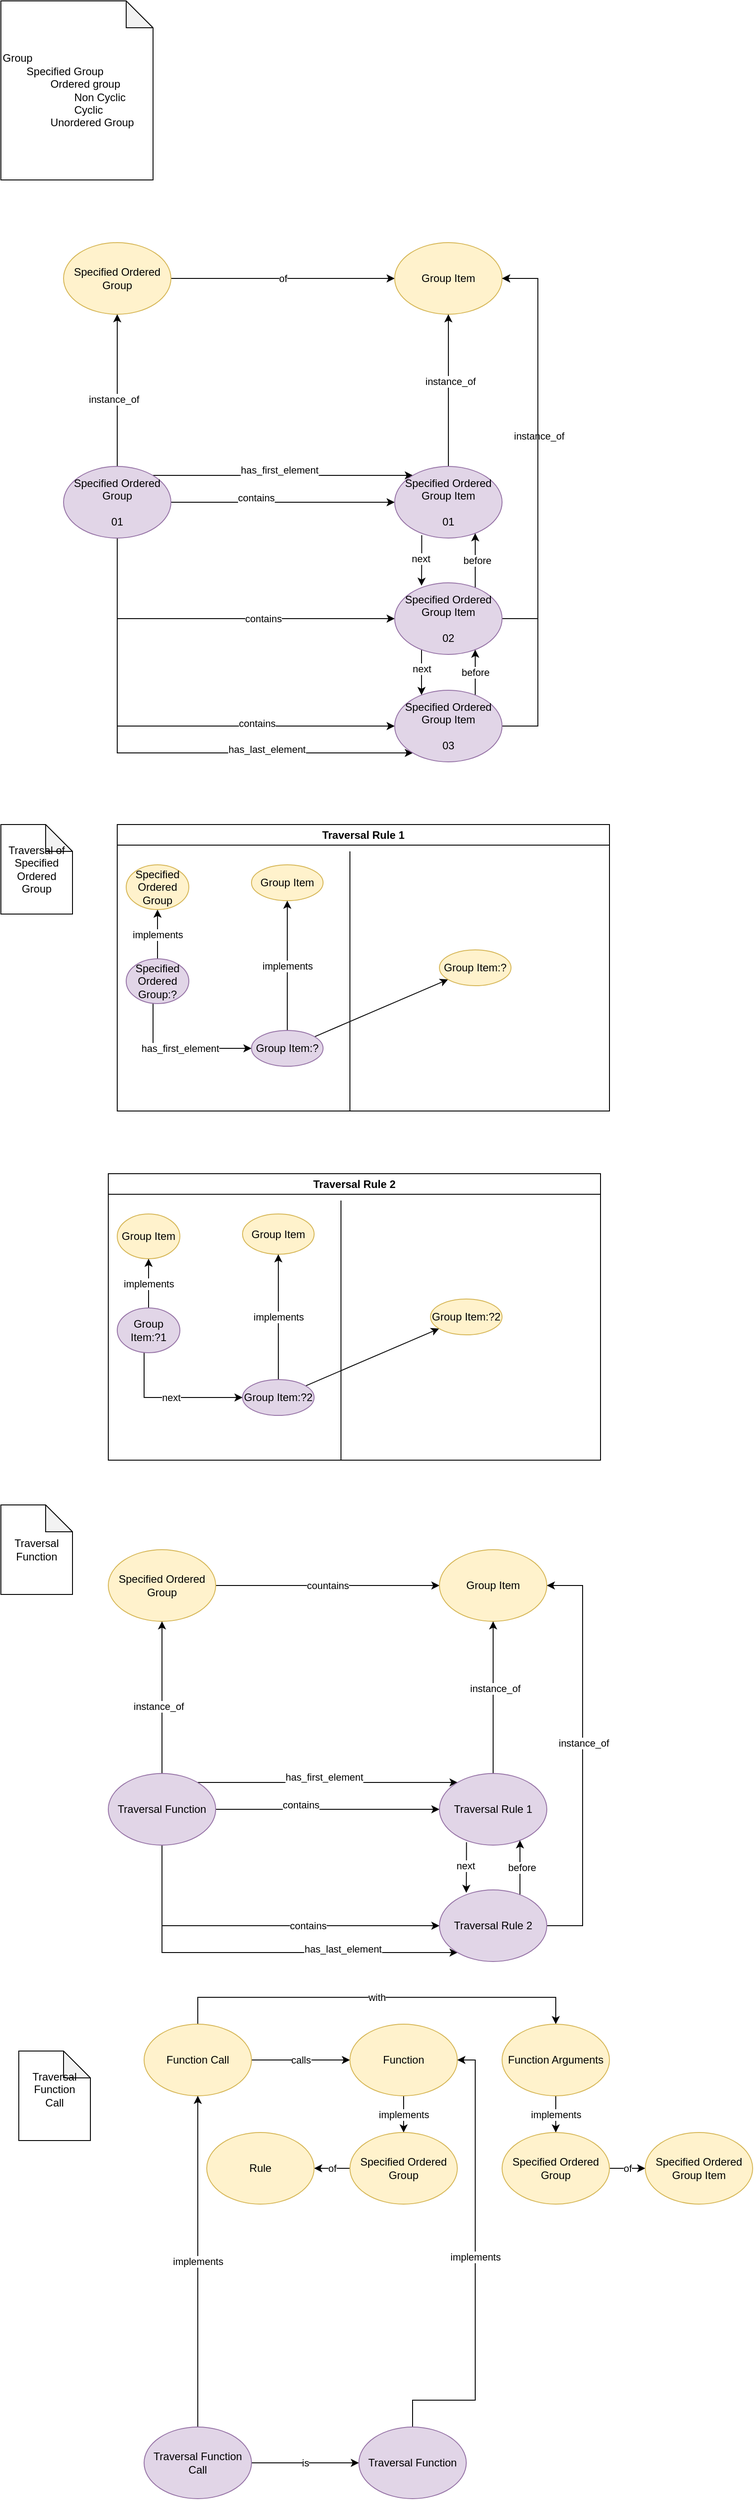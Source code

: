 <mxfile version="24.1.0" type="device">
  <diagram name="Page-1" id="QDoQ7qfWk_MxZgzr1TOT">
    <mxGraphModel dx="875" dy="524" grid="1" gridSize="10" guides="1" tooltips="1" connect="1" arrows="1" fold="1" page="1" pageScale="1" pageWidth="850" pageHeight="1100" math="0" shadow="0">
      <root>
        <mxCell id="0" />
        <mxCell id="1" parent="0" />
        <mxCell id="piL9ZrU1X9L6YbfZWIU2-4" value="of" style="rounded=0;orthogonalLoop=1;jettySize=auto;html=1;" edge="1" parent="1" source="piL9ZrU1X9L6YbfZWIU2-1" target="piL9ZrU1X9L6YbfZWIU2-3">
          <mxGeometry relative="1" as="geometry" />
        </mxCell>
        <mxCell id="piL9ZrU1X9L6YbfZWIU2-1" value="Specified Ordered Group" style="ellipse;whiteSpace=wrap;html=1;fillColor=#fff2cc;strokeColor=#d6b656;" vertex="1" parent="1">
          <mxGeometry x="100" y="290" width="120" height="80" as="geometry" />
        </mxCell>
        <mxCell id="piL9ZrU1X9L6YbfZWIU2-2" value="Group&lt;div&gt;&lt;span style=&quot;white-space: pre;&quot;&gt;&#x9;&lt;/span&gt;Specified Group&lt;br&gt;&lt;/div&gt;&lt;div&gt;&lt;span style=&quot;white-space: pre;&quot;&gt;&lt;span style=&quot;white-space: pre;&quot;&gt;&#x9;&lt;/span&gt;&#x9;&lt;/span&gt;Ordered group&lt;br&gt;&lt;/div&gt;&lt;div&gt;&lt;span style=&quot;white-space: pre;&quot;&gt;&#x9;&lt;/span&gt;&lt;span style=&quot;white-space: pre;&quot;&gt;&#x9;&lt;/span&gt;&lt;span style=&quot;white-space: pre;&quot;&gt;&#x9;&lt;/span&gt;Non Cyclic&lt;br&gt;&lt;/div&gt;&lt;div&gt;&lt;span style=&quot;white-space: pre;&quot;&gt;&#x9;&lt;/span&gt;&lt;span style=&quot;white-space: pre;&quot;&gt;&#x9;&lt;/span&gt;&lt;span style=&quot;white-space: pre;&quot;&gt;&#x9;&lt;/span&gt;Cyclic&lt;br&gt;&lt;/div&gt;&lt;div&gt;&lt;span style=&quot;white-space: pre;&quot;&gt;&#x9;&lt;/span&gt;&lt;span style=&quot;white-space: pre;&quot;&gt;&#x9;&lt;/span&gt;Unordered Group&lt;br&gt;&lt;/div&gt;" style="shape=note;whiteSpace=wrap;html=1;backgroundOutline=1;darkOpacity=0.05;align=left;" vertex="1" parent="1">
          <mxGeometry x="30" y="20" width="170" height="200" as="geometry" />
        </mxCell>
        <mxCell id="piL9ZrU1X9L6YbfZWIU2-3" value="Group Item" style="ellipse;whiteSpace=wrap;html=1;fillColor=#fff2cc;strokeColor=#d6b656;" vertex="1" parent="1">
          <mxGeometry x="470" y="290" width="120" height="80" as="geometry" />
        </mxCell>
        <mxCell id="piL9ZrU1X9L6YbfZWIU2-8" style="edgeStyle=orthogonalEdgeStyle;rounded=0;orthogonalLoop=1;jettySize=auto;html=1;" edge="1" parent="1" source="piL9ZrU1X9L6YbfZWIU2-7" target="piL9ZrU1X9L6YbfZWIU2-1">
          <mxGeometry relative="1" as="geometry" />
        </mxCell>
        <mxCell id="piL9ZrU1X9L6YbfZWIU2-9" value="instance_of" style="edgeLabel;html=1;align=center;verticalAlign=middle;resizable=0;points=[];" vertex="1" connectable="0" parent="piL9ZrU1X9L6YbfZWIU2-8">
          <mxGeometry x="-0.12" y="4" relative="1" as="geometry">
            <mxPoint as="offset" />
          </mxGeometry>
        </mxCell>
        <mxCell id="piL9ZrU1X9L6YbfZWIU2-11" value="" style="edgeStyle=orthogonalEdgeStyle;rounded=0;orthogonalLoop=1;jettySize=auto;html=1;" edge="1" parent="1" source="piL9ZrU1X9L6YbfZWIU2-7" target="piL9ZrU1X9L6YbfZWIU2-10">
          <mxGeometry relative="1" as="geometry" />
        </mxCell>
        <mxCell id="piL9ZrU1X9L6YbfZWIU2-12" value="contains" style="edgeLabel;html=1;align=center;verticalAlign=middle;resizable=0;points=[];" vertex="1" connectable="0" parent="piL9ZrU1X9L6YbfZWIU2-11">
          <mxGeometry x="-0.244" y="5" relative="1" as="geometry">
            <mxPoint as="offset" />
          </mxGeometry>
        </mxCell>
        <mxCell id="piL9ZrU1X9L6YbfZWIU2-17" style="edgeStyle=orthogonalEdgeStyle;rounded=0;orthogonalLoop=1;jettySize=auto;html=1;" edge="1" parent="1" source="piL9ZrU1X9L6YbfZWIU2-7" target="piL9ZrU1X9L6YbfZWIU2-15">
          <mxGeometry relative="1" as="geometry">
            <Array as="points">
              <mxPoint x="160" y="710" />
            </Array>
          </mxGeometry>
        </mxCell>
        <mxCell id="piL9ZrU1X9L6YbfZWIU2-18" value="contains" style="edgeLabel;html=1;align=center;verticalAlign=middle;resizable=0;points=[];" vertex="1" connectable="0" parent="piL9ZrU1X9L6YbfZWIU2-17">
          <mxGeometry x="0.264" relative="1" as="geometry">
            <mxPoint as="offset" />
          </mxGeometry>
        </mxCell>
        <mxCell id="piL9ZrU1X9L6YbfZWIU2-19" style="edgeStyle=orthogonalEdgeStyle;rounded=0;orthogonalLoop=1;jettySize=auto;html=1;" edge="1" parent="1" source="piL9ZrU1X9L6YbfZWIU2-7" target="piL9ZrU1X9L6YbfZWIU2-16">
          <mxGeometry relative="1" as="geometry">
            <Array as="points">
              <mxPoint x="160" y="830" />
            </Array>
          </mxGeometry>
        </mxCell>
        <mxCell id="piL9ZrU1X9L6YbfZWIU2-20" value="contains" style="edgeLabel;html=1;align=center;verticalAlign=middle;resizable=0;points=[];" vertex="1" connectable="0" parent="piL9ZrU1X9L6YbfZWIU2-19">
          <mxGeometry x="0.407" y="3" relative="1" as="geometry">
            <mxPoint as="offset" />
          </mxGeometry>
        </mxCell>
        <mxCell id="piL9ZrU1X9L6YbfZWIU2-24" style="edgeStyle=orthogonalEdgeStyle;rounded=0;orthogonalLoop=1;jettySize=auto;html=1;" edge="1" parent="1" source="piL9ZrU1X9L6YbfZWIU2-7" target="piL9ZrU1X9L6YbfZWIU2-10">
          <mxGeometry relative="1" as="geometry">
            <Array as="points">
              <mxPoint x="340" y="550" />
              <mxPoint x="340" y="550" />
            </Array>
          </mxGeometry>
        </mxCell>
        <mxCell id="piL9ZrU1X9L6YbfZWIU2-25" value="has_first_element" style="edgeLabel;html=1;align=center;verticalAlign=middle;resizable=0;points=[];" vertex="1" connectable="0" parent="piL9ZrU1X9L6YbfZWIU2-24">
          <mxGeometry x="-0.029" y="6" relative="1" as="geometry">
            <mxPoint as="offset" />
          </mxGeometry>
        </mxCell>
        <mxCell id="piL9ZrU1X9L6YbfZWIU2-27" style="edgeStyle=orthogonalEdgeStyle;rounded=0;orthogonalLoop=1;jettySize=auto;html=1;" edge="1" parent="1" source="piL9ZrU1X9L6YbfZWIU2-7" target="piL9ZrU1X9L6YbfZWIU2-16">
          <mxGeometry relative="1" as="geometry">
            <Array as="points">
              <mxPoint x="160" y="860" />
            </Array>
          </mxGeometry>
        </mxCell>
        <mxCell id="piL9ZrU1X9L6YbfZWIU2-28" value="has_last_element" style="edgeLabel;html=1;align=center;verticalAlign=middle;resizable=0;points=[];" vertex="1" connectable="0" parent="piL9ZrU1X9L6YbfZWIU2-27">
          <mxGeometry x="0.427" y="4" relative="1" as="geometry">
            <mxPoint as="offset" />
          </mxGeometry>
        </mxCell>
        <mxCell id="piL9ZrU1X9L6YbfZWIU2-7" value="Specified Ordered Group&lt;div&gt;&lt;br&gt;&lt;/div&gt;&lt;div&gt;01&lt;/div&gt;" style="ellipse;whiteSpace=wrap;html=1;fillColor=#e1d5e7;strokeColor=#9673a6;" vertex="1" parent="1">
          <mxGeometry x="100" y="540" width="120" height="80" as="geometry" />
        </mxCell>
        <mxCell id="piL9ZrU1X9L6YbfZWIU2-13" style="edgeStyle=orthogonalEdgeStyle;rounded=0;orthogonalLoop=1;jettySize=auto;html=1;" edge="1" parent="1" source="piL9ZrU1X9L6YbfZWIU2-10" target="piL9ZrU1X9L6YbfZWIU2-3">
          <mxGeometry relative="1" as="geometry" />
        </mxCell>
        <mxCell id="piL9ZrU1X9L6YbfZWIU2-14" value="instance_of" style="edgeLabel;html=1;align=center;verticalAlign=middle;resizable=0;points=[];" vertex="1" connectable="0" parent="piL9ZrU1X9L6YbfZWIU2-13">
          <mxGeometry x="0.115" y="-2" relative="1" as="geometry">
            <mxPoint as="offset" />
          </mxGeometry>
        </mxCell>
        <mxCell id="piL9ZrU1X9L6YbfZWIU2-29" style="edgeStyle=orthogonalEdgeStyle;rounded=0;orthogonalLoop=1;jettySize=auto;html=1;exitX=0.252;exitY=0.96;exitDx=0;exitDy=0;exitPerimeter=0;entryX=0.25;entryY=0.041;entryDx=0;entryDy=0;entryPerimeter=0;" edge="1" parent="1" source="piL9ZrU1X9L6YbfZWIU2-10" target="piL9ZrU1X9L6YbfZWIU2-15">
          <mxGeometry relative="1" as="geometry">
            <Array as="points" />
          </mxGeometry>
        </mxCell>
        <mxCell id="piL9ZrU1X9L6YbfZWIU2-30" value="next" style="edgeLabel;html=1;align=center;verticalAlign=middle;resizable=0;points=[];" vertex="1" connectable="0" parent="piL9ZrU1X9L6YbfZWIU2-29">
          <mxGeometry x="-0.075" y="-1" relative="1" as="geometry">
            <mxPoint as="offset" />
          </mxGeometry>
        </mxCell>
        <mxCell id="piL9ZrU1X9L6YbfZWIU2-10" value="Specified Ordered Group Item&lt;div&gt;&lt;br&gt;&lt;/div&gt;&lt;div&gt;01&lt;/div&gt;" style="ellipse;whiteSpace=wrap;html=1;fillColor=#e1d5e7;strokeColor=#9673a6;" vertex="1" parent="1">
          <mxGeometry x="470" y="540" width="120" height="80" as="geometry" />
        </mxCell>
        <mxCell id="piL9ZrU1X9L6YbfZWIU2-21" style="edgeStyle=orthogonalEdgeStyle;rounded=0;orthogonalLoop=1;jettySize=auto;html=1;" edge="1" parent="1" source="piL9ZrU1X9L6YbfZWIU2-15" target="piL9ZrU1X9L6YbfZWIU2-3">
          <mxGeometry relative="1" as="geometry">
            <Array as="points">
              <mxPoint x="630" y="710" />
              <mxPoint x="630" y="330" />
            </Array>
          </mxGeometry>
        </mxCell>
        <mxCell id="piL9ZrU1X9L6YbfZWIU2-22" value="instance_of" style="edgeLabel;html=1;align=center;verticalAlign=middle;resizable=0;points=[];" vertex="1" connectable="0" parent="piL9ZrU1X9L6YbfZWIU2-21">
          <mxGeometry x="0.061" y="-1" relative="1" as="geometry">
            <mxPoint as="offset" />
          </mxGeometry>
        </mxCell>
        <mxCell id="piL9ZrU1X9L6YbfZWIU2-31" style="edgeStyle=orthogonalEdgeStyle;rounded=0;orthogonalLoop=1;jettySize=auto;html=1;" edge="1" parent="1" source="piL9ZrU1X9L6YbfZWIU2-15" target="piL9ZrU1X9L6YbfZWIU2-10">
          <mxGeometry relative="1" as="geometry">
            <Array as="points">
              <mxPoint x="560" y="640" />
              <mxPoint x="560" y="640" />
            </Array>
          </mxGeometry>
        </mxCell>
        <mxCell id="piL9ZrU1X9L6YbfZWIU2-32" value="before" style="edgeLabel;html=1;align=center;verticalAlign=middle;resizable=0;points=[];" vertex="1" connectable="0" parent="piL9ZrU1X9L6YbfZWIU2-31">
          <mxGeometry x="0.013" y="-2" relative="1" as="geometry">
            <mxPoint as="offset" />
          </mxGeometry>
        </mxCell>
        <mxCell id="piL9ZrU1X9L6YbfZWIU2-33" style="edgeStyle=orthogonalEdgeStyle;rounded=0;orthogonalLoop=1;jettySize=auto;html=1;" edge="1" parent="1" source="piL9ZrU1X9L6YbfZWIU2-15" target="piL9ZrU1X9L6YbfZWIU2-16">
          <mxGeometry relative="1" as="geometry">
            <Array as="points">
              <mxPoint x="500" y="770" />
              <mxPoint x="500" y="770" />
            </Array>
          </mxGeometry>
        </mxCell>
        <mxCell id="piL9ZrU1X9L6YbfZWIU2-34" value="next" style="edgeLabel;html=1;align=center;verticalAlign=middle;resizable=0;points=[];" vertex="1" connectable="0" parent="piL9ZrU1X9L6YbfZWIU2-33">
          <mxGeometry x="-0.158" relative="1" as="geometry">
            <mxPoint as="offset" />
          </mxGeometry>
        </mxCell>
        <mxCell id="piL9ZrU1X9L6YbfZWIU2-15" value="Specified Ordered Group Item&lt;div&gt;&lt;br&gt;&lt;/div&gt;&lt;div&gt;02&lt;/div&gt;" style="ellipse;whiteSpace=wrap;html=1;fillColor=#e1d5e7;strokeColor=#9673a6;" vertex="1" parent="1">
          <mxGeometry x="470" y="670" width="120" height="80" as="geometry" />
        </mxCell>
        <mxCell id="piL9ZrU1X9L6YbfZWIU2-23" style="edgeStyle=orthogonalEdgeStyle;rounded=0;orthogonalLoop=1;jettySize=auto;html=1;" edge="1" parent="1" source="piL9ZrU1X9L6YbfZWIU2-16" target="piL9ZrU1X9L6YbfZWIU2-3">
          <mxGeometry relative="1" as="geometry">
            <Array as="points">
              <mxPoint x="630" y="830" />
              <mxPoint x="630" y="330" />
            </Array>
          </mxGeometry>
        </mxCell>
        <mxCell id="piL9ZrU1X9L6YbfZWIU2-35" value="before" style="edgeStyle=orthogonalEdgeStyle;rounded=0;orthogonalLoop=1;jettySize=auto;html=1;" edge="1" parent="1" source="piL9ZrU1X9L6YbfZWIU2-16" target="piL9ZrU1X9L6YbfZWIU2-15">
          <mxGeometry relative="1" as="geometry">
            <Array as="points">
              <mxPoint x="560" y="770" />
              <mxPoint x="560" y="770" />
            </Array>
          </mxGeometry>
        </mxCell>
        <mxCell id="piL9ZrU1X9L6YbfZWIU2-16" value="Specified Ordered Group Item&lt;div&gt;&lt;br&gt;&lt;/div&gt;&lt;div&gt;03&lt;/div&gt;" style="ellipse;whiteSpace=wrap;html=1;fillColor=#e1d5e7;strokeColor=#9673a6;" vertex="1" parent="1">
          <mxGeometry x="470" y="790" width="120" height="80" as="geometry" />
        </mxCell>
        <mxCell id="piL9ZrU1X9L6YbfZWIU2-36" value="Traversal of Specified Ordered Group" style="shape=note;whiteSpace=wrap;html=1;backgroundOutline=1;darkOpacity=0.05;" vertex="1" parent="1">
          <mxGeometry x="30" y="940" width="80" height="100" as="geometry" />
        </mxCell>
        <mxCell id="piL9ZrU1X9L6YbfZWIU2-37" value="Traversal Rule 1" style="swimlane;whiteSpace=wrap;html=1;" vertex="1" parent="1">
          <mxGeometry x="160" y="940" width="550" height="320" as="geometry" />
        </mxCell>
        <mxCell id="piL9ZrU1X9L6YbfZWIU2-39" value="Specified Ordered Group" style="ellipse;whiteSpace=wrap;html=1;fillColor=#fff2cc;strokeColor=#d6b656;" vertex="1" parent="piL9ZrU1X9L6YbfZWIU2-37">
          <mxGeometry x="10" y="45" width="70" height="50" as="geometry" />
        </mxCell>
        <mxCell id="piL9ZrU1X9L6YbfZWIU2-40" value="Group Item" style="ellipse;whiteSpace=wrap;html=1;fillColor=#fff2cc;strokeColor=#d6b656;" vertex="1" parent="piL9ZrU1X9L6YbfZWIU2-37">
          <mxGeometry x="150" y="45" width="80" height="40" as="geometry" />
        </mxCell>
        <mxCell id="piL9ZrU1X9L6YbfZWIU2-42" value="has_first_element" style="edgeStyle=orthogonalEdgeStyle;rounded=0;orthogonalLoop=1;jettySize=auto;html=1;" edge="1" parent="piL9ZrU1X9L6YbfZWIU2-37" source="piL9ZrU1X9L6YbfZWIU2-43" target="piL9ZrU1X9L6YbfZWIU2-44">
          <mxGeometry relative="1" as="geometry">
            <Array as="points">
              <mxPoint x="40" y="250" />
            </Array>
          </mxGeometry>
        </mxCell>
        <mxCell id="piL9ZrU1X9L6YbfZWIU2-47" value="implements" style="edgeStyle=orthogonalEdgeStyle;rounded=0;orthogonalLoop=1;jettySize=auto;html=1;" edge="1" parent="piL9ZrU1X9L6YbfZWIU2-37" source="piL9ZrU1X9L6YbfZWIU2-43" target="piL9ZrU1X9L6YbfZWIU2-39">
          <mxGeometry relative="1" as="geometry" />
        </mxCell>
        <mxCell id="piL9ZrU1X9L6YbfZWIU2-43" value="Specified Ordered Group:?" style="ellipse;whiteSpace=wrap;html=1;fillColor=#e1d5e7;strokeColor=#9673a6;" vertex="1" parent="piL9ZrU1X9L6YbfZWIU2-37">
          <mxGeometry x="10" y="150" width="70" height="50" as="geometry" />
        </mxCell>
        <mxCell id="piL9ZrU1X9L6YbfZWIU2-48" value="implements" style="edgeStyle=orthogonalEdgeStyle;rounded=0;orthogonalLoop=1;jettySize=auto;html=1;" edge="1" parent="piL9ZrU1X9L6YbfZWIU2-37" source="piL9ZrU1X9L6YbfZWIU2-44" target="piL9ZrU1X9L6YbfZWIU2-40">
          <mxGeometry relative="1" as="geometry" />
        </mxCell>
        <mxCell id="piL9ZrU1X9L6YbfZWIU2-51" style="rounded=0;orthogonalLoop=1;jettySize=auto;html=1;" edge="1" parent="piL9ZrU1X9L6YbfZWIU2-37" source="piL9ZrU1X9L6YbfZWIU2-44" target="piL9ZrU1X9L6YbfZWIU2-50">
          <mxGeometry relative="1" as="geometry" />
        </mxCell>
        <mxCell id="piL9ZrU1X9L6YbfZWIU2-44" value="Group Item:?" style="ellipse;whiteSpace=wrap;html=1;fillColor=#e1d5e7;strokeColor=#9673a6;" vertex="1" parent="piL9ZrU1X9L6YbfZWIU2-37">
          <mxGeometry x="150" y="230" width="80" height="40" as="geometry" />
        </mxCell>
        <mxCell id="piL9ZrU1X9L6YbfZWIU2-50" value="Group Item:?" style="ellipse;whiteSpace=wrap;html=1;fillColor=#fff2cc;strokeColor=#d6b656;" vertex="1" parent="piL9ZrU1X9L6YbfZWIU2-37">
          <mxGeometry x="360" y="140" width="80" height="40" as="geometry" />
        </mxCell>
        <mxCell id="piL9ZrU1X9L6YbfZWIU2-49" value="" style="endArrow=none;html=1;rounded=0;" edge="1" parent="1">
          <mxGeometry width="50" height="50" relative="1" as="geometry">
            <mxPoint x="420" y="1260" as="sourcePoint" />
            <mxPoint x="420" y="970" as="targetPoint" />
          </mxGeometry>
        </mxCell>
        <mxCell id="piL9ZrU1X9L6YbfZWIU2-52" value="Traversal Rule 2" style="swimlane;whiteSpace=wrap;html=1;" vertex="1" parent="1">
          <mxGeometry x="150" y="1330" width="550" height="320" as="geometry" />
        </mxCell>
        <mxCell id="piL9ZrU1X9L6YbfZWIU2-53" value="Group Item" style="ellipse;whiteSpace=wrap;html=1;fillColor=#fff2cc;strokeColor=#d6b656;" vertex="1" parent="piL9ZrU1X9L6YbfZWIU2-52">
          <mxGeometry x="10" y="45" width="70" height="50" as="geometry" />
        </mxCell>
        <mxCell id="piL9ZrU1X9L6YbfZWIU2-54" value="Group Item" style="ellipse;whiteSpace=wrap;html=1;fillColor=#fff2cc;strokeColor=#d6b656;" vertex="1" parent="piL9ZrU1X9L6YbfZWIU2-52">
          <mxGeometry x="150" y="45" width="80" height="45" as="geometry" />
        </mxCell>
        <mxCell id="piL9ZrU1X9L6YbfZWIU2-55" value="next" style="edgeStyle=orthogonalEdgeStyle;rounded=0;orthogonalLoop=1;jettySize=auto;html=1;" edge="1" parent="piL9ZrU1X9L6YbfZWIU2-52" source="piL9ZrU1X9L6YbfZWIU2-57" target="piL9ZrU1X9L6YbfZWIU2-60">
          <mxGeometry relative="1" as="geometry">
            <Array as="points">
              <mxPoint x="40" y="250" />
            </Array>
          </mxGeometry>
        </mxCell>
        <mxCell id="piL9ZrU1X9L6YbfZWIU2-56" value="implements" style="edgeStyle=orthogonalEdgeStyle;rounded=0;orthogonalLoop=1;jettySize=auto;html=1;" edge="1" parent="piL9ZrU1X9L6YbfZWIU2-52" source="piL9ZrU1X9L6YbfZWIU2-57" target="piL9ZrU1X9L6YbfZWIU2-53">
          <mxGeometry relative="1" as="geometry" />
        </mxCell>
        <mxCell id="piL9ZrU1X9L6YbfZWIU2-57" value="Group Item:?1" style="ellipse;whiteSpace=wrap;html=1;fillColor=#e1d5e7;strokeColor=#9673a6;" vertex="1" parent="piL9ZrU1X9L6YbfZWIU2-52">
          <mxGeometry x="10" y="150" width="70" height="50" as="geometry" />
        </mxCell>
        <mxCell id="piL9ZrU1X9L6YbfZWIU2-58" value="implements" style="edgeStyle=orthogonalEdgeStyle;rounded=0;orthogonalLoop=1;jettySize=auto;html=1;" edge="1" parent="piL9ZrU1X9L6YbfZWIU2-52" source="piL9ZrU1X9L6YbfZWIU2-60" target="piL9ZrU1X9L6YbfZWIU2-54">
          <mxGeometry relative="1" as="geometry" />
        </mxCell>
        <mxCell id="piL9ZrU1X9L6YbfZWIU2-59" style="rounded=0;orthogonalLoop=1;jettySize=auto;html=1;" edge="1" parent="piL9ZrU1X9L6YbfZWIU2-52" source="piL9ZrU1X9L6YbfZWIU2-60" target="piL9ZrU1X9L6YbfZWIU2-61">
          <mxGeometry relative="1" as="geometry" />
        </mxCell>
        <mxCell id="piL9ZrU1X9L6YbfZWIU2-60" value="Group Item:?2" style="ellipse;whiteSpace=wrap;html=1;fillColor=#e1d5e7;strokeColor=#9673a6;" vertex="1" parent="piL9ZrU1X9L6YbfZWIU2-52">
          <mxGeometry x="150" y="230" width="80" height="40" as="geometry" />
        </mxCell>
        <mxCell id="piL9ZrU1X9L6YbfZWIU2-61" value="Group Item:?2" style="ellipse;whiteSpace=wrap;html=1;fillColor=#fff2cc;strokeColor=#d6b656;" vertex="1" parent="piL9ZrU1X9L6YbfZWIU2-52">
          <mxGeometry x="360" y="140" width="80" height="40" as="geometry" />
        </mxCell>
        <mxCell id="piL9ZrU1X9L6YbfZWIU2-62" value="" style="endArrow=none;html=1;rounded=0;" edge="1" parent="1">
          <mxGeometry width="50" height="50" relative="1" as="geometry">
            <mxPoint x="410" y="1650" as="sourcePoint" />
            <mxPoint x="410" y="1360" as="targetPoint" />
          </mxGeometry>
        </mxCell>
        <mxCell id="piL9ZrU1X9L6YbfZWIU2-64" value="Traversal Function" style="shape=note;whiteSpace=wrap;html=1;backgroundOutline=1;darkOpacity=0.05;" vertex="1" parent="1">
          <mxGeometry x="30" y="1700" width="80" height="100" as="geometry" />
        </mxCell>
        <mxCell id="piL9ZrU1X9L6YbfZWIU2-67" value="countains" style="rounded=0;orthogonalLoop=1;jettySize=auto;html=1;" edge="1" parent="1" source="piL9ZrU1X9L6YbfZWIU2-68" target="piL9ZrU1X9L6YbfZWIU2-69">
          <mxGeometry relative="1" as="geometry" />
        </mxCell>
        <mxCell id="piL9ZrU1X9L6YbfZWIU2-68" value="Specified Ordered Group" style="ellipse;whiteSpace=wrap;html=1;fillColor=#fff2cc;strokeColor=#d6b656;" vertex="1" parent="1">
          <mxGeometry x="150" y="1750" width="120" height="80" as="geometry" />
        </mxCell>
        <mxCell id="piL9ZrU1X9L6YbfZWIU2-69" value="Group Item" style="ellipse;whiteSpace=wrap;html=1;fillColor=#fff2cc;strokeColor=#d6b656;" vertex="1" parent="1">
          <mxGeometry x="520" y="1750" width="120" height="80" as="geometry" />
        </mxCell>
        <mxCell id="piL9ZrU1X9L6YbfZWIU2-70" style="edgeStyle=orthogonalEdgeStyle;rounded=0;orthogonalLoop=1;jettySize=auto;html=1;" edge="1" parent="1" source="piL9ZrU1X9L6YbfZWIU2-82" target="piL9ZrU1X9L6YbfZWIU2-68">
          <mxGeometry relative="1" as="geometry" />
        </mxCell>
        <mxCell id="piL9ZrU1X9L6YbfZWIU2-71" value="instance_of" style="edgeLabel;html=1;align=center;verticalAlign=middle;resizable=0;points=[];" vertex="1" connectable="0" parent="piL9ZrU1X9L6YbfZWIU2-70">
          <mxGeometry x="-0.12" y="4" relative="1" as="geometry">
            <mxPoint as="offset" />
          </mxGeometry>
        </mxCell>
        <mxCell id="piL9ZrU1X9L6YbfZWIU2-72" value="" style="edgeStyle=orthogonalEdgeStyle;rounded=0;orthogonalLoop=1;jettySize=auto;html=1;" edge="1" parent="1" source="piL9ZrU1X9L6YbfZWIU2-82" target="piL9ZrU1X9L6YbfZWIU2-87">
          <mxGeometry relative="1" as="geometry" />
        </mxCell>
        <mxCell id="piL9ZrU1X9L6YbfZWIU2-73" value="contains" style="edgeLabel;html=1;align=center;verticalAlign=middle;resizable=0;points=[];" vertex="1" connectable="0" parent="piL9ZrU1X9L6YbfZWIU2-72">
          <mxGeometry x="-0.244" y="5" relative="1" as="geometry">
            <mxPoint as="offset" />
          </mxGeometry>
        </mxCell>
        <mxCell id="piL9ZrU1X9L6YbfZWIU2-74" style="edgeStyle=orthogonalEdgeStyle;rounded=0;orthogonalLoop=1;jettySize=auto;html=1;" edge="1" parent="1" source="piL9ZrU1X9L6YbfZWIU2-82" target="piL9ZrU1X9L6YbfZWIU2-94">
          <mxGeometry relative="1" as="geometry">
            <Array as="points">
              <mxPoint x="210" y="2170" />
            </Array>
          </mxGeometry>
        </mxCell>
        <mxCell id="piL9ZrU1X9L6YbfZWIU2-75" value="contains" style="edgeLabel;html=1;align=center;verticalAlign=middle;resizable=0;points=[];" vertex="1" connectable="0" parent="piL9ZrU1X9L6YbfZWIU2-74">
          <mxGeometry x="0.264" relative="1" as="geometry">
            <mxPoint as="offset" />
          </mxGeometry>
        </mxCell>
        <mxCell id="piL9ZrU1X9L6YbfZWIU2-78" style="edgeStyle=orthogonalEdgeStyle;rounded=0;orthogonalLoop=1;jettySize=auto;html=1;" edge="1" parent="1" source="piL9ZrU1X9L6YbfZWIU2-82" target="piL9ZrU1X9L6YbfZWIU2-87">
          <mxGeometry relative="1" as="geometry">
            <Array as="points">
              <mxPoint x="390" y="2010" />
              <mxPoint x="390" y="2010" />
            </Array>
          </mxGeometry>
        </mxCell>
        <mxCell id="piL9ZrU1X9L6YbfZWIU2-79" value="has_first_element" style="edgeLabel;html=1;align=center;verticalAlign=middle;resizable=0;points=[];" vertex="1" connectable="0" parent="piL9ZrU1X9L6YbfZWIU2-78">
          <mxGeometry x="-0.029" y="6" relative="1" as="geometry">
            <mxPoint as="offset" />
          </mxGeometry>
        </mxCell>
        <mxCell id="piL9ZrU1X9L6YbfZWIU2-80" style="edgeStyle=orthogonalEdgeStyle;rounded=0;orthogonalLoop=1;jettySize=auto;html=1;" edge="1" parent="1" source="piL9ZrU1X9L6YbfZWIU2-82" target="piL9ZrU1X9L6YbfZWIU2-94">
          <mxGeometry relative="1" as="geometry">
            <Array as="points">
              <mxPoint x="210" y="2200" />
            </Array>
            <mxPoint x="540.314" y="2320.0" as="targetPoint" />
          </mxGeometry>
        </mxCell>
        <mxCell id="piL9ZrU1X9L6YbfZWIU2-81" value="has_last_element" style="edgeLabel;html=1;align=center;verticalAlign=middle;resizable=0;points=[];" vertex="1" connectable="0" parent="piL9ZrU1X9L6YbfZWIU2-80">
          <mxGeometry x="0.427" y="4" relative="1" as="geometry">
            <mxPoint as="offset" />
          </mxGeometry>
        </mxCell>
        <mxCell id="piL9ZrU1X9L6YbfZWIU2-82" value="Traversal Function" style="ellipse;whiteSpace=wrap;html=1;fillColor=#e1d5e7;strokeColor=#9673a6;" vertex="1" parent="1">
          <mxGeometry x="150" y="2000" width="120" height="80" as="geometry" />
        </mxCell>
        <mxCell id="piL9ZrU1X9L6YbfZWIU2-83" style="edgeStyle=orthogonalEdgeStyle;rounded=0;orthogonalLoop=1;jettySize=auto;html=1;" edge="1" parent="1" source="piL9ZrU1X9L6YbfZWIU2-87" target="piL9ZrU1X9L6YbfZWIU2-69">
          <mxGeometry relative="1" as="geometry" />
        </mxCell>
        <mxCell id="piL9ZrU1X9L6YbfZWIU2-84" value="instance_of" style="edgeLabel;html=1;align=center;verticalAlign=middle;resizable=0;points=[];" vertex="1" connectable="0" parent="piL9ZrU1X9L6YbfZWIU2-83">
          <mxGeometry x="0.115" y="-2" relative="1" as="geometry">
            <mxPoint as="offset" />
          </mxGeometry>
        </mxCell>
        <mxCell id="piL9ZrU1X9L6YbfZWIU2-85" style="edgeStyle=orthogonalEdgeStyle;rounded=0;orthogonalLoop=1;jettySize=auto;html=1;exitX=0.252;exitY=0.96;exitDx=0;exitDy=0;exitPerimeter=0;entryX=0.25;entryY=0.041;entryDx=0;entryDy=0;entryPerimeter=0;" edge="1" parent="1" source="piL9ZrU1X9L6YbfZWIU2-87" target="piL9ZrU1X9L6YbfZWIU2-94">
          <mxGeometry relative="1" as="geometry">
            <Array as="points" />
          </mxGeometry>
        </mxCell>
        <mxCell id="piL9ZrU1X9L6YbfZWIU2-86" value="next" style="edgeLabel;html=1;align=center;verticalAlign=middle;resizable=0;points=[];" vertex="1" connectable="0" parent="piL9ZrU1X9L6YbfZWIU2-85">
          <mxGeometry x="-0.075" y="-1" relative="1" as="geometry">
            <mxPoint as="offset" />
          </mxGeometry>
        </mxCell>
        <mxCell id="piL9ZrU1X9L6YbfZWIU2-87" value="Traversal Rule 1" style="ellipse;whiteSpace=wrap;html=1;fillColor=#e1d5e7;strokeColor=#9673a6;" vertex="1" parent="1">
          <mxGeometry x="520" y="2000" width="120" height="80" as="geometry" />
        </mxCell>
        <mxCell id="piL9ZrU1X9L6YbfZWIU2-88" style="edgeStyle=orthogonalEdgeStyle;rounded=0;orthogonalLoop=1;jettySize=auto;html=1;" edge="1" parent="1" source="piL9ZrU1X9L6YbfZWIU2-94" target="piL9ZrU1X9L6YbfZWIU2-69">
          <mxGeometry relative="1" as="geometry">
            <Array as="points">
              <mxPoint x="680" y="2170" />
              <mxPoint x="680" y="1790" />
            </Array>
          </mxGeometry>
        </mxCell>
        <mxCell id="piL9ZrU1X9L6YbfZWIU2-89" value="instance_of" style="edgeLabel;html=1;align=center;verticalAlign=middle;resizable=0;points=[];" vertex="1" connectable="0" parent="piL9ZrU1X9L6YbfZWIU2-88">
          <mxGeometry x="0.061" y="-1" relative="1" as="geometry">
            <mxPoint as="offset" />
          </mxGeometry>
        </mxCell>
        <mxCell id="piL9ZrU1X9L6YbfZWIU2-90" style="edgeStyle=orthogonalEdgeStyle;rounded=0;orthogonalLoop=1;jettySize=auto;html=1;" edge="1" parent="1" source="piL9ZrU1X9L6YbfZWIU2-94" target="piL9ZrU1X9L6YbfZWIU2-87">
          <mxGeometry relative="1" as="geometry">
            <Array as="points">
              <mxPoint x="610" y="2100" />
              <mxPoint x="610" y="2100" />
            </Array>
          </mxGeometry>
        </mxCell>
        <mxCell id="piL9ZrU1X9L6YbfZWIU2-91" value="before" style="edgeLabel;html=1;align=center;verticalAlign=middle;resizable=0;points=[];" vertex="1" connectable="0" parent="piL9ZrU1X9L6YbfZWIU2-90">
          <mxGeometry x="0.013" y="-2" relative="1" as="geometry">
            <mxPoint as="offset" />
          </mxGeometry>
        </mxCell>
        <mxCell id="piL9ZrU1X9L6YbfZWIU2-94" value="Traversal Rule 2" style="ellipse;whiteSpace=wrap;html=1;fillColor=#e1d5e7;strokeColor=#9673a6;" vertex="1" parent="1">
          <mxGeometry x="520" y="2130" width="120" height="80" as="geometry" />
        </mxCell>
        <mxCell id="piL9ZrU1X9L6YbfZWIU2-98" value="Traversal Function&lt;div&gt;Call&lt;/div&gt;&lt;div&gt;&lt;br&gt;&lt;/div&gt;" style="shape=note;whiteSpace=wrap;html=1;backgroundOutline=1;darkOpacity=0.05;" vertex="1" parent="1">
          <mxGeometry x="50" y="2310" width="80" height="100" as="geometry" />
        </mxCell>
        <mxCell id="piL9ZrU1X9L6YbfZWIU2-103" value="calls" style="edgeStyle=orthogonalEdgeStyle;rounded=0;orthogonalLoop=1;jettySize=auto;html=1;" edge="1" parent="1" source="piL9ZrU1X9L6YbfZWIU2-99" target="piL9ZrU1X9L6YbfZWIU2-102">
          <mxGeometry relative="1" as="geometry" />
        </mxCell>
        <mxCell id="piL9ZrU1X9L6YbfZWIU2-105" value="with" style="edgeStyle=orthogonalEdgeStyle;rounded=0;orthogonalLoop=1;jettySize=auto;html=1;" edge="1" parent="1" source="piL9ZrU1X9L6YbfZWIU2-99" target="piL9ZrU1X9L6YbfZWIU2-104">
          <mxGeometry relative="1" as="geometry">
            <Array as="points">
              <mxPoint x="250" y="2250" />
              <mxPoint x="650" y="2250" />
            </Array>
          </mxGeometry>
        </mxCell>
        <mxCell id="piL9ZrU1X9L6YbfZWIU2-99" value="Function Call" style="ellipse;whiteSpace=wrap;html=1;fillColor=#fff2cc;strokeColor=#d6b656;" vertex="1" parent="1">
          <mxGeometry x="190" y="2280" width="120" height="80" as="geometry" />
        </mxCell>
        <mxCell id="piL9ZrU1X9L6YbfZWIU2-101" value="implements" style="edgeStyle=orthogonalEdgeStyle;rounded=0;orthogonalLoop=1;jettySize=auto;html=1;" edge="1" parent="1" source="piL9ZrU1X9L6YbfZWIU2-100" target="piL9ZrU1X9L6YbfZWIU2-99">
          <mxGeometry relative="1" as="geometry" />
        </mxCell>
        <mxCell id="piL9ZrU1X9L6YbfZWIU2-115" value="is" style="edgeStyle=orthogonalEdgeStyle;rounded=0;orthogonalLoop=1;jettySize=auto;html=1;" edge="1" parent="1" source="piL9ZrU1X9L6YbfZWIU2-100" target="piL9ZrU1X9L6YbfZWIU2-114">
          <mxGeometry relative="1" as="geometry" />
        </mxCell>
        <mxCell id="piL9ZrU1X9L6YbfZWIU2-100" value="Traversal Function Call" style="ellipse;whiteSpace=wrap;html=1;fillColor=#e1d5e7;strokeColor=#9673a6;" vertex="1" parent="1">
          <mxGeometry x="190" y="2730" width="120" height="80" as="geometry" />
        </mxCell>
        <mxCell id="piL9ZrU1X9L6YbfZWIU2-108" value="implements" style="edgeStyle=orthogonalEdgeStyle;rounded=0;orthogonalLoop=1;jettySize=auto;html=1;" edge="1" parent="1" source="piL9ZrU1X9L6YbfZWIU2-102" target="piL9ZrU1X9L6YbfZWIU2-106">
          <mxGeometry relative="1" as="geometry" />
        </mxCell>
        <mxCell id="piL9ZrU1X9L6YbfZWIU2-102" value="Function" style="ellipse;whiteSpace=wrap;html=1;fillColor=#fff2cc;strokeColor=#d6b656;" vertex="1" parent="1">
          <mxGeometry x="420" y="2280" width="120" height="80" as="geometry" />
        </mxCell>
        <mxCell id="piL9ZrU1X9L6YbfZWIU2-109" value="implements" style="edgeStyle=orthogonalEdgeStyle;rounded=0;orthogonalLoop=1;jettySize=auto;html=1;" edge="1" parent="1" source="piL9ZrU1X9L6YbfZWIU2-104" target="piL9ZrU1X9L6YbfZWIU2-107">
          <mxGeometry relative="1" as="geometry" />
        </mxCell>
        <mxCell id="piL9ZrU1X9L6YbfZWIU2-104" value="Function Arguments" style="ellipse;whiteSpace=wrap;html=1;fillColor=#fff2cc;strokeColor=#d6b656;" vertex="1" parent="1">
          <mxGeometry x="590" y="2280" width="120" height="80" as="geometry" />
        </mxCell>
        <mxCell id="piL9ZrU1X9L6YbfZWIU2-111" value="of" style="edgeStyle=orthogonalEdgeStyle;rounded=0;orthogonalLoop=1;jettySize=auto;html=1;" edge="1" parent="1" source="piL9ZrU1X9L6YbfZWIU2-106" target="piL9ZrU1X9L6YbfZWIU2-110">
          <mxGeometry relative="1" as="geometry" />
        </mxCell>
        <mxCell id="piL9ZrU1X9L6YbfZWIU2-106" value="Specified Ordered Group" style="ellipse;whiteSpace=wrap;html=1;fillColor=#fff2cc;strokeColor=#d6b656;" vertex="1" parent="1">
          <mxGeometry x="420" y="2401" width="120" height="80" as="geometry" />
        </mxCell>
        <mxCell id="piL9ZrU1X9L6YbfZWIU2-113" value="of" style="edgeStyle=orthogonalEdgeStyle;rounded=0;orthogonalLoop=1;jettySize=auto;html=1;" edge="1" parent="1" source="piL9ZrU1X9L6YbfZWIU2-107" target="piL9ZrU1X9L6YbfZWIU2-112">
          <mxGeometry relative="1" as="geometry" />
        </mxCell>
        <mxCell id="piL9ZrU1X9L6YbfZWIU2-107" value="Specified Ordered Group" style="ellipse;whiteSpace=wrap;html=1;fillColor=#fff2cc;strokeColor=#d6b656;" vertex="1" parent="1">
          <mxGeometry x="590" y="2401" width="120" height="80" as="geometry" />
        </mxCell>
        <mxCell id="piL9ZrU1X9L6YbfZWIU2-110" value="Rule" style="ellipse;whiteSpace=wrap;html=1;fillColor=#fff2cc;strokeColor=#d6b656;" vertex="1" parent="1">
          <mxGeometry x="260" y="2401" width="120" height="80" as="geometry" />
        </mxCell>
        <mxCell id="piL9ZrU1X9L6YbfZWIU2-112" value="Specified Ordered Group Item" style="ellipse;whiteSpace=wrap;html=1;fillColor=#fff2cc;strokeColor=#d6b656;" vertex="1" parent="1">
          <mxGeometry x="750" y="2401" width="120" height="80" as="geometry" />
        </mxCell>
        <mxCell id="piL9ZrU1X9L6YbfZWIU2-116" value="implements" style="edgeStyle=orthogonalEdgeStyle;rounded=0;orthogonalLoop=1;jettySize=auto;html=1;" edge="1" parent="1" source="piL9ZrU1X9L6YbfZWIU2-114" target="piL9ZrU1X9L6YbfZWIU2-102">
          <mxGeometry x="0.04" relative="1" as="geometry">
            <Array as="points">
              <mxPoint x="490" y="2700" />
              <mxPoint x="560" y="2700" />
              <mxPoint x="560" y="2320" />
            </Array>
            <mxPoint as="offset" />
          </mxGeometry>
        </mxCell>
        <mxCell id="piL9ZrU1X9L6YbfZWIU2-114" value="Traversal Function" style="ellipse;whiteSpace=wrap;html=1;fillColor=#e1d5e7;strokeColor=#9673a6;" vertex="1" parent="1">
          <mxGeometry x="430" y="2730" width="120" height="80" as="geometry" />
        </mxCell>
      </root>
    </mxGraphModel>
  </diagram>
</mxfile>
